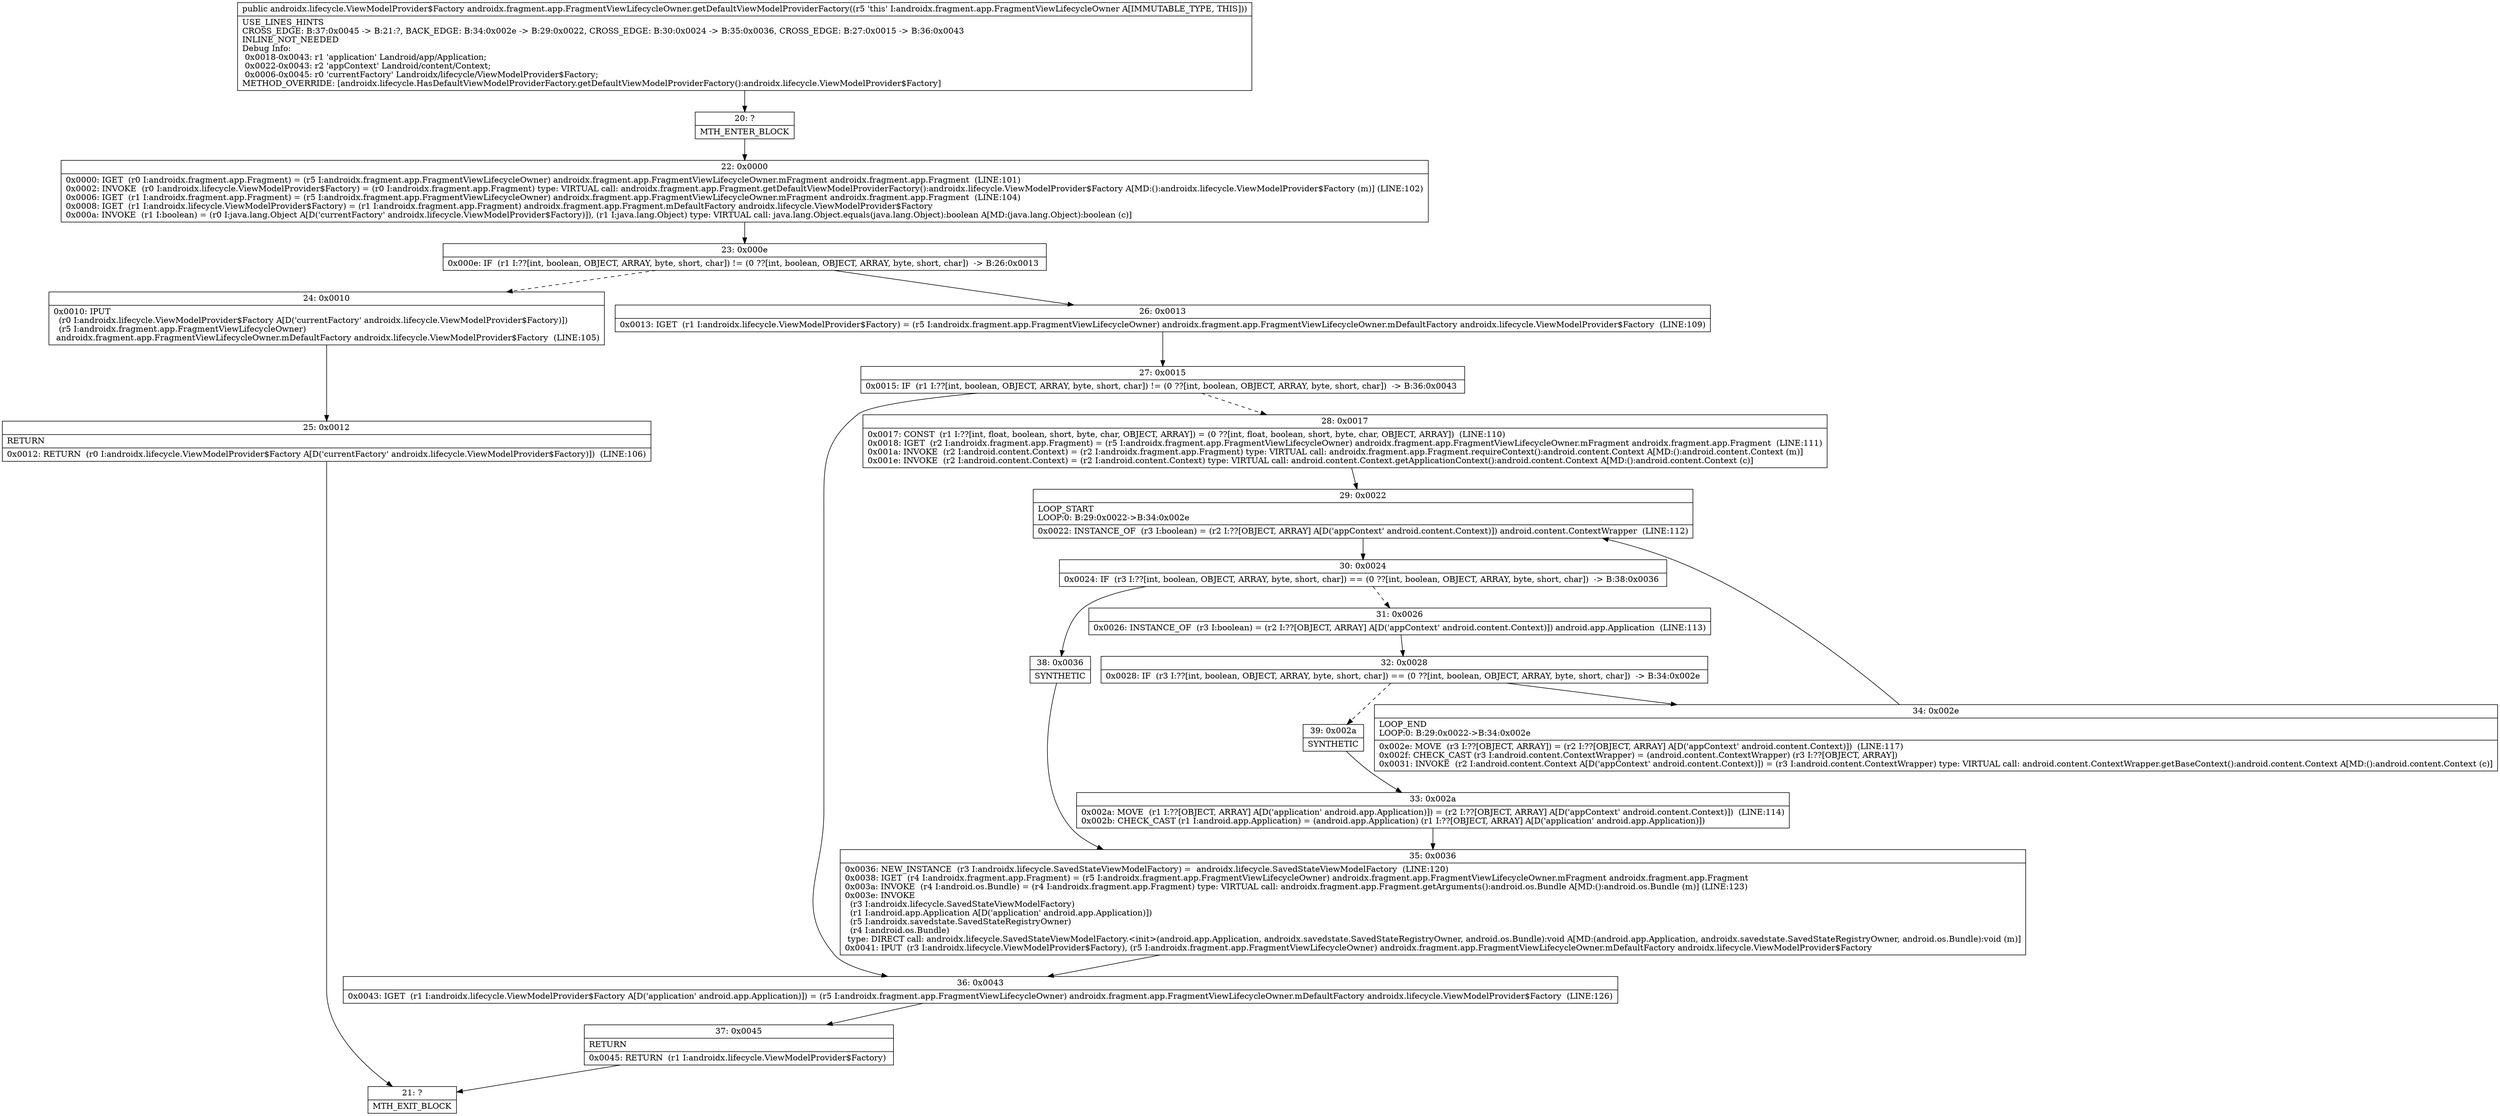 digraph "CFG forandroidx.fragment.app.FragmentViewLifecycleOwner.getDefaultViewModelProviderFactory()Landroidx\/lifecycle\/ViewModelProvider$Factory;" {
Node_20 [shape=record,label="{20\:\ ?|MTH_ENTER_BLOCK\l}"];
Node_22 [shape=record,label="{22\:\ 0x0000|0x0000: IGET  (r0 I:androidx.fragment.app.Fragment) = (r5 I:androidx.fragment.app.FragmentViewLifecycleOwner) androidx.fragment.app.FragmentViewLifecycleOwner.mFragment androidx.fragment.app.Fragment  (LINE:101)\l0x0002: INVOKE  (r0 I:androidx.lifecycle.ViewModelProvider$Factory) = (r0 I:androidx.fragment.app.Fragment) type: VIRTUAL call: androidx.fragment.app.Fragment.getDefaultViewModelProviderFactory():androidx.lifecycle.ViewModelProvider$Factory A[MD:():androidx.lifecycle.ViewModelProvider$Factory (m)] (LINE:102)\l0x0006: IGET  (r1 I:androidx.fragment.app.Fragment) = (r5 I:androidx.fragment.app.FragmentViewLifecycleOwner) androidx.fragment.app.FragmentViewLifecycleOwner.mFragment androidx.fragment.app.Fragment  (LINE:104)\l0x0008: IGET  (r1 I:androidx.lifecycle.ViewModelProvider$Factory) = (r1 I:androidx.fragment.app.Fragment) androidx.fragment.app.Fragment.mDefaultFactory androidx.lifecycle.ViewModelProvider$Factory \l0x000a: INVOKE  (r1 I:boolean) = (r0 I:java.lang.Object A[D('currentFactory' androidx.lifecycle.ViewModelProvider$Factory)]), (r1 I:java.lang.Object) type: VIRTUAL call: java.lang.Object.equals(java.lang.Object):boolean A[MD:(java.lang.Object):boolean (c)]\l}"];
Node_23 [shape=record,label="{23\:\ 0x000e|0x000e: IF  (r1 I:??[int, boolean, OBJECT, ARRAY, byte, short, char]) != (0 ??[int, boolean, OBJECT, ARRAY, byte, short, char])  \-\> B:26:0x0013 \l}"];
Node_24 [shape=record,label="{24\:\ 0x0010|0x0010: IPUT  \l  (r0 I:androidx.lifecycle.ViewModelProvider$Factory A[D('currentFactory' androidx.lifecycle.ViewModelProvider$Factory)])\l  (r5 I:androidx.fragment.app.FragmentViewLifecycleOwner)\l androidx.fragment.app.FragmentViewLifecycleOwner.mDefaultFactory androidx.lifecycle.ViewModelProvider$Factory  (LINE:105)\l}"];
Node_25 [shape=record,label="{25\:\ 0x0012|RETURN\l|0x0012: RETURN  (r0 I:androidx.lifecycle.ViewModelProvider$Factory A[D('currentFactory' androidx.lifecycle.ViewModelProvider$Factory)])  (LINE:106)\l}"];
Node_21 [shape=record,label="{21\:\ ?|MTH_EXIT_BLOCK\l}"];
Node_26 [shape=record,label="{26\:\ 0x0013|0x0013: IGET  (r1 I:androidx.lifecycle.ViewModelProvider$Factory) = (r5 I:androidx.fragment.app.FragmentViewLifecycleOwner) androidx.fragment.app.FragmentViewLifecycleOwner.mDefaultFactory androidx.lifecycle.ViewModelProvider$Factory  (LINE:109)\l}"];
Node_27 [shape=record,label="{27\:\ 0x0015|0x0015: IF  (r1 I:??[int, boolean, OBJECT, ARRAY, byte, short, char]) != (0 ??[int, boolean, OBJECT, ARRAY, byte, short, char])  \-\> B:36:0x0043 \l}"];
Node_28 [shape=record,label="{28\:\ 0x0017|0x0017: CONST  (r1 I:??[int, float, boolean, short, byte, char, OBJECT, ARRAY]) = (0 ??[int, float, boolean, short, byte, char, OBJECT, ARRAY])  (LINE:110)\l0x0018: IGET  (r2 I:androidx.fragment.app.Fragment) = (r5 I:androidx.fragment.app.FragmentViewLifecycleOwner) androidx.fragment.app.FragmentViewLifecycleOwner.mFragment androidx.fragment.app.Fragment  (LINE:111)\l0x001a: INVOKE  (r2 I:android.content.Context) = (r2 I:androidx.fragment.app.Fragment) type: VIRTUAL call: androidx.fragment.app.Fragment.requireContext():android.content.Context A[MD:():android.content.Context (m)]\l0x001e: INVOKE  (r2 I:android.content.Context) = (r2 I:android.content.Context) type: VIRTUAL call: android.content.Context.getApplicationContext():android.content.Context A[MD:():android.content.Context (c)]\l}"];
Node_29 [shape=record,label="{29\:\ 0x0022|LOOP_START\lLOOP:0: B:29:0x0022\-\>B:34:0x002e\l|0x0022: INSTANCE_OF  (r3 I:boolean) = (r2 I:??[OBJECT, ARRAY] A[D('appContext' android.content.Context)]) android.content.ContextWrapper  (LINE:112)\l}"];
Node_30 [shape=record,label="{30\:\ 0x0024|0x0024: IF  (r3 I:??[int, boolean, OBJECT, ARRAY, byte, short, char]) == (0 ??[int, boolean, OBJECT, ARRAY, byte, short, char])  \-\> B:38:0x0036 \l}"];
Node_31 [shape=record,label="{31\:\ 0x0026|0x0026: INSTANCE_OF  (r3 I:boolean) = (r2 I:??[OBJECT, ARRAY] A[D('appContext' android.content.Context)]) android.app.Application  (LINE:113)\l}"];
Node_32 [shape=record,label="{32\:\ 0x0028|0x0028: IF  (r3 I:??[int, boolean, OBJECT, ARRAY, byte, short, char]) == (0 ??[int, boolean, OBJECT, ARRAY, byte, short, char])  \-\> B:34:0x002e \l}"];
Node_34 [shape=record,label="{34\:\ 0x002e|LOOP_END\lLOOP:0: B:29:0x0022\-\>B:34:0x002e\l|0x002e: MOVE  (r3 I:??[OBJECT, ARRAY]) = (r2 I:??[OBJECT, ARRAY] A[D('appContext' android.content.Context)])  (LINE:117)\l0x002f: CHECK_CAST (r3 I:android.content.ContextWrapper) = (android.content.ContextWrapper) (r3 I:??[OBJECT, ARRAY]) \l0x0031: INVOKE  (r2 I:android.content.Context A[D('appContext' android.content.Context)]) = (r3 I:android.content.ContextWrapper) type: VIRTUAL call: android.content.ContextWrapper.getBaseContext():android.content.Context A[MD:():android.content.Context (c)]\l}"];
Node_39 [shape=record,label="{39\:\ 0x002a|SYNTHETIC\l}"];
Node_33 [shape=record,label="{33\:\ 0x002a|0x002a: MOVE  (r1 I:??[OBJECT, ARRAY] A[D('application' android.app.Application)]) = (r2 I:??[OBJECT, ARRAY] A[D('appContext' android.content.Context)])  (LINE:114)\l0x002b: CHECK_CAST (r1 I:android.app.Application) = (android.app.Application) (r1 I:??[OBJECT, ARRAY] A[D('application' android.app.Application)]) \l}"];
Node_35 [shape=record,label="{35\:\ 0x0036|0x0036: NEW_INSTANCE  (r3 I:androidx.lifecycle.SavedStateViewModelFactory) =  androidx.lifecycle.SavedStateViewModelFactory  (LINE:120)\l0x0038: IGET  (r4 I:androidx.fragment.app.Fragment) = (r5 I:androidx.fragment.app.FragmentViewLifecycleOwner) androidx.fragment.app.FragmentViewLifecycleOwner.mFragment androidx.fragment.app.Fragment \l0x003a: INVOKE  (r4 I:android.os.Bundle) = (r4 I:androidx.fragment.app.Fragment) type: VIRTUAL call: androidx.fragment.app.Fragment.getArguments():android.os.Bundle A[MD:():android.os.Bundle (m)] (LINE:123)\l0x003e: INVOKE  \l  (r3 I:androidx.lifecycle.SavedStateViewModelFactory)\l  (r1 I:android.app.Application A[D('application' android.app.Application)])\l  (r5 I:androidx.savedstate.SavedStateRegistryOwner)\l  (r4 I:android.os.Bundle)\l type: DIRECT call: androidx.lifecycle.SavedStateViewModelFactory.\<init\>(android.app.Application, androidx.savedstate.SavedStateRegistryOwner, android.os.Bundle):void A[MD:(android.app.Application, androidx.savedstate.SavedStateRegistryOwner, android.os.Bundle):void (m)]\l0x0041: IPUT  (r3 I:androidx.lifecycle.ViewModelProvider$Factory), (r5 I:androidx.fragment.app.FragmentViewLifecycleOwner) androidx.fragment.app.FragmentViewLifecycleOwner.mDefaultFactory androidx.lifecycle.ViewModelProvider$Factory \l}"];
Node_38 [shape=record,label="{38\:\ 0x0036|SYNTHETIC\l}"];
Node_36 [shape=record,label="{36\:\ 0x0043|0x0043: IGET  (r1 I:androidx.lifecycle.ViewModelProvider$Factory A[D('application' android.app.Application)]) = (r5 I:androidx.fragment.app.FragmentViewLifecycleOwner) androidx.fragment.app.FragmentViewLifecycleOwner.mDefaultFactory androidx.lifecycle.ViewModelProvider$Factory  (LINE:126)\l}"];
Node_37 [shape=record,label="{37\:\ 0x0045|RETURN\l|0x0045: RETURN  (r1 I:androidx.lifecycle.ViewModelProvider$Factory) \l}"];
MethodNode[shape=record,label="{public androidx.lifecycle.ViewModelProvider$Factory androidx.fragment.app.FragmentViewLifecycleOwner.getDefaultViewModelProviderFactory((r5 'this' I:androidx.fragment.app.FragmentViewLifecycleOwner A[IMMUTABLE_TYPE, THIS]))  | USE_LINES_HINTS\lCROSS_EDGE: B:37:0x0045 \-\> B:21:?, BACK_EDGE: B:34:0x002e \-\> B:29:0x0022, CROSS_EDGE: B:30:0x0024 \-\> B:35:0x0036, CROSS_EDGE: B:27:0x0015 \-\> B:36:0x0043\lINLINE_NOT_NEEDED\lDebug Info:\l  0x0018\-0x0043: r1 'application' Landroid\/app\/Application;\l  0x0022\-0x0043: r2 'appContext' Landroid\/content\/Context;\l  0x0006\-0x0045: r0 'currentFactory' Landroidx\/lifecycle\/ViewModelProvider$Factory;\lMETHOD_OVERRIDE: [androidx.lifecycle.HasDefaultViewModelProviderFactory.getDefaultViewModelProviderFactory():androidx.lifecycle.ViewModelProvider$Factory]\l}"];
MethodNode -> Node_20;Node_20 -> Node_22;
Node_22 -> Node_23;
Node_23 -> Node_24[style=dashed];
Node_23 -> Node_26;
Node_24 -> Node_25;
Node_25 -> Node_21;
Node_26 -> Node_27;
Node_27 -> Node_28[style=dashed];
Node_27 -> Node_36;
Node_28 -> Node_29;
Node_29 -> Node_30;
Node_30 -> Node_31[style=dashed];
Node_30 -> Node_38;
Node_31 -> Node_32;
Node_32 -> Node_34;
Node_32 -> Node_39[style=dashed];
Node_34 -> Node_29;
Node_39 -> Node_33;
Node_33 -> Node_35;
Node_35 -> Node_36;
Node_38 -> Node_35;
Node_36 -> Node_37;
Node_37 -> Node_21;
}

